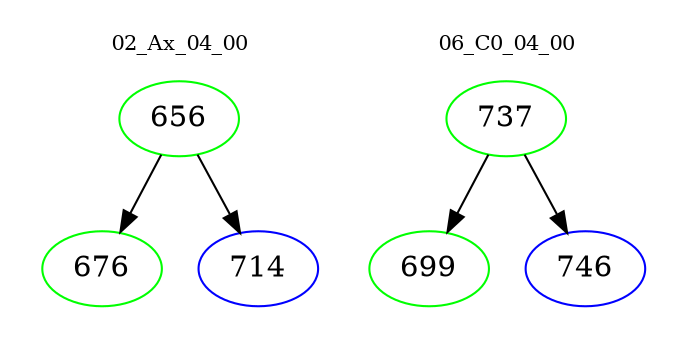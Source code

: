 digraph{
subgraph cluster_0 {
color = white
label = "02_Ax_04_00";
fontsize=10;
T0_656 [label="656", color="green"]
T0_656 -> T0_676 [color="black"]
T0_676 [label="676", color="green"]
T0_656 -> T0_714 [color="black"]
T0_714 [label="714", color="blue"]
}
subgraph cluster_1 {
color = white
label = "06_C0_04_00";
fontsize=10;
T1_737 [label="737", color="green"]
T1_737 -> T1_699 [color="black"]
T1_699 [label="699", color="green"]
T1_737 -> T1_746 [color="black"]
T1_746 [label="746", color="blue"]
}
}
